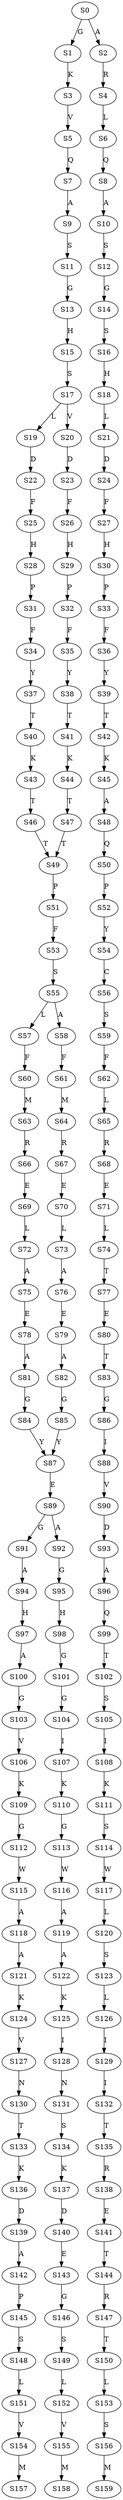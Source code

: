 strict digraph  {
	S0 -> S1 [ label = G ];
	S0 -> S2 [ label = A ];
	S1 -> S3 [ label = K ];
	S2 -> S4 [ label = R ];
	S3 -> S5 [ label = V ];
	S4 -> S6 [ label = L ];
	S5 -> S7 [ label = Q ];
	S6 -> S8 [ label = Q ];
	S7 -> S9 [ label = A ];
	S8 -> S10 [ label = A ];
	S9 -> S11 [ label = S ];
	S10 -> S12 [ label = S ];
	S11 -> S13 [ label = G ];
	S12 -> S14 [ label = G ];
	S13 -> S15 [ label = H ];
	S14 -> S16 [ label = S ];
	S15 -> S17 [ label = S ];
	S16 -> S18 [ label = H ];
	S17 -> S19 [ label = L ];
	S17 -> S20 [ label = V ];
	S18 -> S21 [ label = L ];
	S19 -> S22 [ label = D ];
	S20 -> S23 [ label = D ];
	S21 -> S24 [ label = D ];
	S22 -> S25 [ label = F ];
	S23 -> S26 [ label = F ];
	S24 -> S27 [ label = F ];
	S25 -> S28 [ label = H ];
	S26 -> S29 [ label = H ];
	S27 -> S30 [ label = H ];
	S28 -> S31 [ label = P ];
	S29 -> S32 [ label = P ];
	S30 -> S33 [ label = P ];
	S31 -> S34 [ label = F ];
	S32 -> S35 [ label = F ];
	S33 -> S36 [ label = F ];
	S34 -> S37 [ label = Y ];
	S35 -> S38 [ label = Y ];
	S36 -> S39 [ label = Y ];
	S37 -> S40 [ label = T ];
	S38 -> S41 [ label = T ];
	S39 -> S42 [ label = T ];
	S40 -> S43 [ label = K ];
	S41 -> S44 [ label = K ];
	S42 -> S45 [ label = K ];
	S43 -> S46 [ label = T ];
	S44 -> S47 [ label = T ];
	S45 -> S48 [ label = A ];
	S46 -> S49 [ label = T ];
	S47 -> S49 [ label = T ];
	S48 -> S50 [ label = Q ];
	S49 -> S51 [ label = P ];
	S50 -> S52 [ label = P ];
	S51 -> S53 [ label = F ];
	S52 -> S54 [ label = Y ];
	S53 -> S55 [ label = S ];
	S54 -> S56 [ label = C ];
	S55 -> S57 [ label = L ];
	S55 -> S58 [ label = A ];
	S56 -> S59 [ label = S ];
	S57 -> S60 [ label = F ];
	S58 -> S61 [ label = F ];
	S59 -> S62 [ label = F ];
	S60 -> S63 [ label = M ];
	S61 -> S64 [ label = M ];
	S62 -> S65 [ label = L ];
	S63 -> S66 [ label = R ];
	S64 -> S67 [ label = R ];
	S65 -> S68 [ label = R ];
	S66 -> S69 [ label = E ];
	S67 -> S70 [ label = E ];
	S68 -> S71 [ label = E ];
	S69 -> S72 [ label = L ];
	S70 -> S73 [ label = L ];
	S71 -> S74 [ label = L ];
	S72 -> S75 [ label = A ];
	S73 -> S76 [ label = A ];
	S74 -> S77 [ label = T ];
	S75 -> S78 [ label = E ];
	S76 -> S79 [ label = E ];
	S77 -> S80 [ label = E ];
	S78 -> S81 [ label = A ];
	S79 -> S82 [ label = A ];
	S80 -> S83 [ label = T ];
	S81 -> S84 [ label = G ];
	S82 -> S85 [ label = G ];
	S83 -> S86 [ label = G ];
	S84 -> S87 [ label = Y ];
	S85 -> S87 [ label = Y ];
	S86 -> S88 [ label = I ];
	S87 -> S89 [ label = E ];
	S88 -> S90 [ label = V ];
	S89 -> S91 [ label = G ];
	S89 -> S92 [ label = A ];
	S90 -> S93 [ label = D ];
	S91 -> S94 [ label = A ];
	S92 -> S95 [ label = G ];
	S93 -> S96 [ label = A ];
	S94 -> S97 [ label = H ];
	S95 -> S98 [ label = H ];
	S96 -> S99 [ label = Q ];
	S97 -> S100 [ label = A ];
	S98 -> S101 [ label = G ];
	S99 -> S102 [ label = T ];
	S100 -> S103 [ label = G ];
	S101 -> S104 [ label = G ];
	S102 -> S105 [ label = S ];
	S103 -> S106 [ label = V ];
	S104 -> S107 [ label = I ];
	S105 -> S108 [ label = I ];
	S106 -> S109 [ label = K ];
	S107 -> S110 [ label = K ];
	S108 -> S111 [ label = K ];
	S109 -> S112 [ label = G ];
	S110 -> S113 [ label = G ];
	S111 -> S114 [ label = S ];
	S112 -> S115 [ label = W ];
	S113 -> S116 [ label = W ];
	S114 -> S117 [ label = W ];
	S115 -> S118 [ label = A ];
	S116 -> S119 [ label = A ];
	S117 -> S120 [ label = L ];
	S118 -> S121 [ label = A ];
	S119 -> S122 [ label = A ];
	S120 -> S123 [ label = S ];
	S121 -> S124 [ label = K ];
	S122 -> S125 [ label = K ];
	S123 -> S126 [ label = L ];
	S124 -> S127 [ label = V ];
	S125 -> S128 [ label = I ];
	S126 -> S129 [ label = I ];
	S127 -> S130 [ label = N ];
	S128 -> S131 [ label = N ];
	S129 -> S132 [ label = I ];
	S130 -> S133 [ label = T ];
	S131 -> S134 [ label = S ];
	S132 -> S135 [ label = T ];
	S133 -> S136 [ label = K ];
	S134 -> S137 [ label = K ];
	S135 -> S138 [ label = R ];
	S136 -> S139 [ label = D ];
	S137 -> S140 [ label = D ];
	S138 -> S141 [ label = E ];
	S139 -> S142 [ label = A ];
	S140 -> S143 [ label = E ];
	S141 -> S144 [ label = T ];
	S142 -> S145 [ label = P ];
	S143 -> S146 [ label = G ];
	S144 -> S147 [ label = R ];
	S145 -> S148 [ label = S ];
	S146 -> S149 [ label = S ];
	S147 -> S150 [ label = T ];
	S148 -> S151 [ label = L ];
	S149 -> S152 [ label = L ];
	S150 -> S153 [ label = L ];
	S151 -> S154 [ label = V ];
	S152 -> S155 [ label = V ];
	S153 -> S156 [ label = S ];
	S154 -> S157 [ label = M ];
	S155 -> S158 [ label = M ];
	S156 -> S159 [ label = M ];
}
